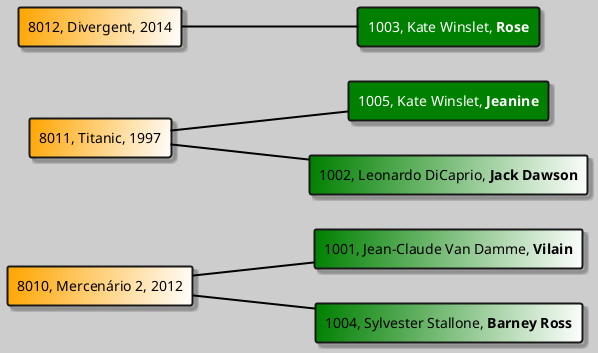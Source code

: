 @startuml

skinparam backgroundColor cdcdcd
skinparam Shadowing true

left to right direction

rectangle "8010, Mercenário 2, 2012" as filmeMercenario #orange/white;line.bold

together{
  rectangle "1002, Leonardo DiCaprio, **Jack Dawson**" as artistaLeonardo #green/white;line.bold
  rectangle "<color:White>1003, Kate Winslet, <b>Rose</b></color>" as artistaKate2 #green;line.bold;
  rectangle "<color:White>1005, Kate Winslet, <b>Jeanine</b></color>" as artistaKate1 #green;line.bold;
  
  rectangle "8012, Divergent, 2014" as filmeDivergent #orange/white;line.bold
  rectangle "8011, Titanic, 1997" as filmeTitanic #orange/white;line.bold
}  

rectangle "1001, Jean-Claude Van Damme, **Vilain**" as artistaJean #green/white;line.bold
rectangle "1004, Sylvester Stallone, **Barney Ross**" as artistaSylvester #green/white;line.bold


''=========================  RELACOES  ==================================

filmeMercenario -[#black,bold]- artistaJean
filmeMercenario -[#black,bold]- artistaSylvester

filmeTitanic -[#black,bold]- artistaKate1 : \t\t
filmeTitanic -[#black,bold]- artistaLeonardo
filmeDivergent -[#black,bold]- artistaKate2 : \t\t

@enduml
